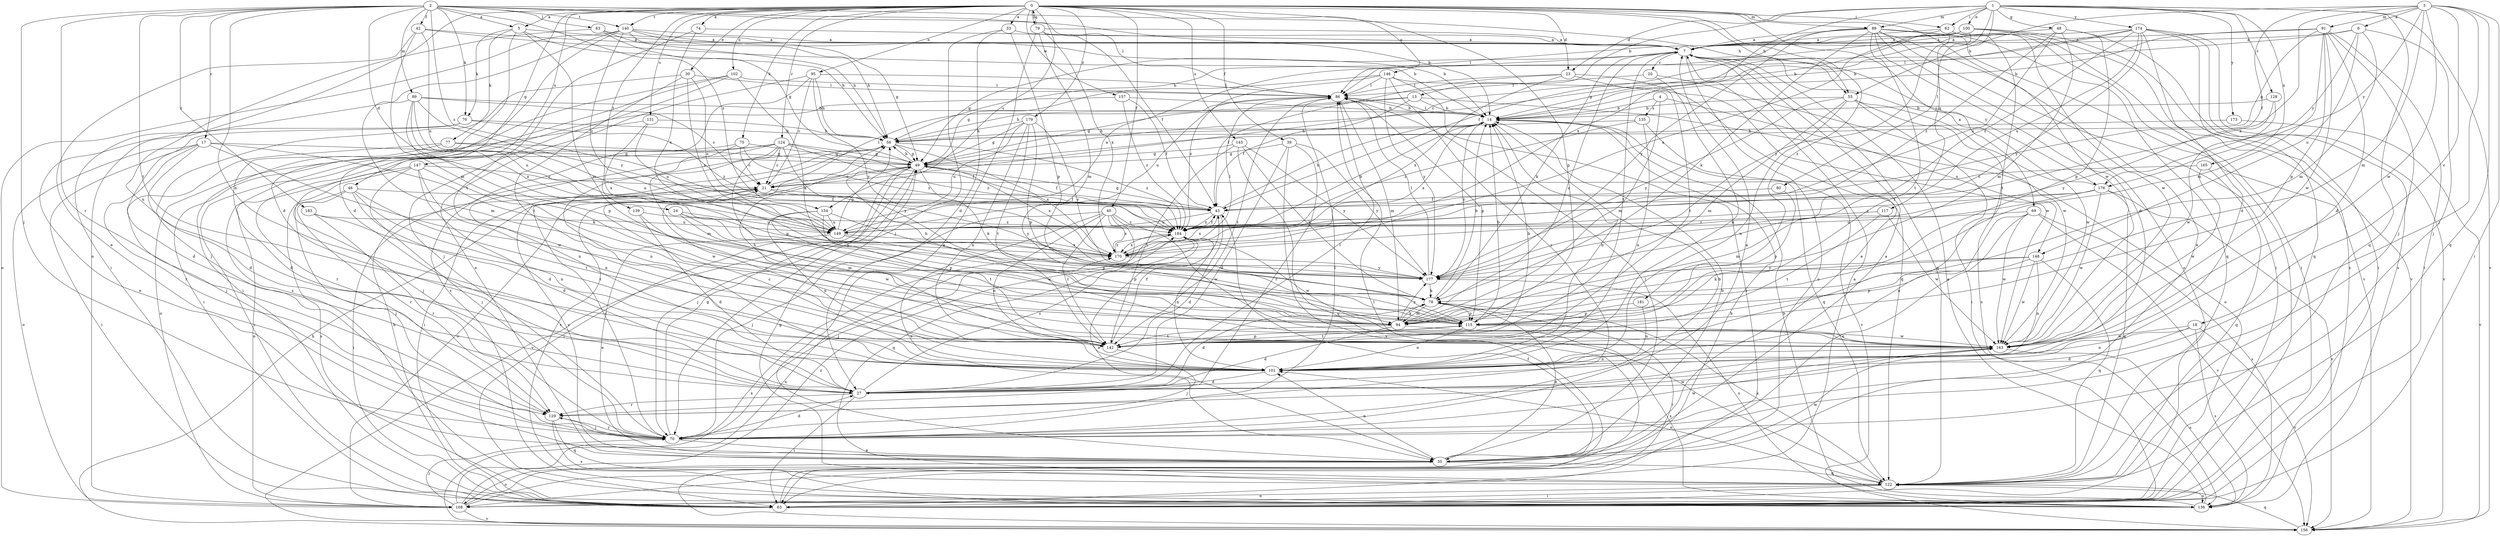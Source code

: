 strict digraph  {
0;
1;
2;
3;
4;
5;
6;
7;
13;
14;
17;
18;
20;
21;
23;
24;
27;
30;
33;
35;
39;
40;
42;
43;
46;
48;
49;
55;
56;
62;
63;
69;
70;
74;
75;
76;
77;
78;
79;
80;
83;
86;
88;
89;
91;
94;
95;
100;
101;
102;
108;
115;
117;
122;
124;
128;
129;
131;
134;
135;
136;
139;
140;
142;
145;
146;
147;
148;
149;
156;
157;
163;
165;
170;
173;
174;
176;
177;
179;
181;
183;
184;
0 -> 5  [label=a];
0 -> 23  [label=d];
0 -> 30  [label=e];
0 -> 33  [label=e];
0 -> 39  [label=f];
0 -> 40  [label=f];
0 -> 46  [label=g];
0 -> 55  [label=h];
0 -> 62  [label=i];
0 -> 69  [label=j];
0 -> 74  [label=k];
0 -> 75  [label=k];
0 -> 79  [label=l];
0 -> 88  [label=m];
0 -> 95  [label=n];
0 -> 102  [label=o];
0 -> 108  [label=o];
0 -> 115  [label=p];
0 -> 124  [label=r];
0 -> 131  [label=s];
0 -> 134  [label=s];
0 -> 139  [label=t];
0 -> 140  [label=t];
0 -> 145  [label=u];
0 -> 146  [label=u];
0 -> 147  [label=u];
0 -> 157  [label=w];
0 -> 163  [label=w];
0 -> 179  [label=z];
0 -> 181  [label=z];
1 -> 13  [label=b];
1 -> 23  [label=d];
1 -> 48  [label=g];
1 -> 62  [label=i];
1 -> 80  [label=l];
1 -> 88  [label=m];
1 -> 100  [label=n];
1 -> 117  [label=q];
1 -> 122  [label=q];
1 -> 128  [label=r];
1 -> 156  [label=v];
1 -> 165  [label=x];
1 -> 170  [label=x];
1 -> 173  [label=y];
1 -> 174  [label=y];
2 -> 5  [label=a];
2 -> 14  [label=b];
2 -> 17  [label=c];
2 -> 24  [label=d];
2 -> 42  [label=f];
2 -> 55  [label=h];
2 -> 70  [label=j];
2 -> 76  [label=k];
2 -> 83  [label=l];
2 -> 86  [label=l];
2 -> 89  [label=m];
2 -> 101  [label=n];
2 -> 129  [label=r];
2 -> 134  [label=s];
2 -> 140  [label=t];
2 -> 142  [label=t];
2 -> 183  [label=z];
2 -> 184  [label=z];
3 -> 6  [label=a];
3 -> 18  [label=c];
3 -> 43  [label=f];
3 -> 55  [label=h];
3 -> 63  [label=i];
3 -> 70  [label=j];
3 -> 91  [label=m];
3 -> 94  [label=m];
3 -> 122  [label=q];
3 -> 163  [label=w];
3 -> 170  [label=x];
3 -> 176  [label=y];
4 -> 14  [label=b];
4 -> 94  [label=m];
4 -> 135  [label=s];
4 -> 148  [label=u];
5 -> 7  [label=a];
5 -> 27  [label=d];
5 -> 56  [label=h];
5 -> 76  [label=k];
5 -> 77  [label=k];
5 -> 94  [label=m];
6 -> 7  [label=a];
6 -> 70  [label=j];
6 -> 86  [label=l];
6 -> 94  [label=m];
6 -> 148  [label=u];
6 -> 176  [label=y];
7 -> 20  [label=c];
7 -> 35  [label=e];
7 -> 49  [label=g];
7 -> 78  [label=k];
7 -> 108  [label=o];
7 -> 122  [label=q];
7 -> 142  [label=t];
7 -> 176  [label=y];
13 -> 14  [label=b];
13 -> 43  [label=f];
13 -> 49  [label=g];
13 -> 56  [label=h];
13 -> 108  [label=o];
14 -> 56  [label=h];
14 -> 86  [label=l];
14 -> 122  [label=q];
14 -> 170  [label=x];
14 -> 177  [label=y];
17 -> 27  [label=d];
17 -> 49  [label=g];
17 -> 63  [label=i];
17 -> 78  [label=k];
17 -> 108  [label=o];
17 -> 129  [label=r];
17 -> 163  [label=w];
18 -> 27  [label=d];
18 -> 101  [label=n];
18 -> 136  [label=s];
18 -> 156  [label=v];
18 -> 163  [label=w];
20 -> 86  [label=l];
20 -> 101  [label=n];
20 -> 163  [label=w];
21 -> 43  [label=f];
21 -> 63  [label=i];
21 -> 86  [label=l];
21 -> 177  [label=y];
23 -> 43  [label=f];
23 -> 86  [label=l];
23 -> 122  [label=q];
23 -> 142  [label=t];
23 -> 170  [label=x];
24 -> 94  [label=m];
24 -> 115  [label=p];
24 -> 149  [label=u];
24 -> 177  [label=y];
27 -> 63  [label=i];
27 -> 86  [label=l];
27 -> 129  [label=r];
27 -> 184  [label=z];
30 -> 70  [label=j];
30 -> 86  [label=l];
30 -> 142  [label=t];
30 -> 149  [label=u];
30 -> 170  [label=x];
33 -> 7  [label=a];
33 -> 27  [label=d];
33 -> 70  [label=j];
33 -> 115  [label=p];
35 -> 7  [label=a];
35 -> 14  [label=b];
35 -> 21  [label=c];
35 -> 86  [label=l];
35 -> 101  [label=n];
35 -> 108  [label=o];
35 -> 122  [label=q];
35 -> 163  [label=w];
39 -> 27  [label=d];
39 -> 49  [label=g];
39 -> 129  [label=r];
39 -> 156  [label=v];
39 -> 177  [label=y];
40 -> 35  [label=e];
40 -> 70  [label=j];
40 -> 101  [label=n];
40 -> 122  [label=q];
40 -> 142  [label=t];
40 -> 163  [label=w];
40 -> 170  [label=x];
40 -> 184  [label=z];
42 -> 7  [label=a];
42 -> 14  [label=b];
42 -> 35  [label=e];
42 -> 94  [label=m];
42 -> 149  [label=u];
43 -> 14  [label=b];
43 -> 27  [label=d];
43 -> 49  [label=g];
43 -> 149  [label=u];
43 -> 170  [label=x];
43 -> 184  [label=z];
46 -> 27  [label=d];
46 -> 43  [label=f];
46 -> 70  [label=j];
46 -> 101  [label=n];
46 -> 129  [label=r];
46 -> 142  [label=t];
48 -> 7  [label=a];
48 -> 63  [label=i];
48 -> 94  [label=m];
48 -> 115  [label=p];
48 -> 149  [label=u];
48 -> 184  [label=z];
49 -> 21  [label=c];
49 -> 43  [label=f];
49 -> 56  [label=h];
49 -> 63  [label=i];
49 -> 70  [label=j];
49 -> 78  [label=k];
49 -> 108  [label=o];
49 -> 156  [label=v];
49 -> 170  [label=x];
55 -> 14  [label=b];
55 -> 63  [label=i];
55 -> 94  [label=m];
55 -> 101  [label=n];
55 -> 136  [label=s];
55 -> 163  [label=w];
55 -> 177  [label=y];
56 -> 49  [label=g];
56 -> 63  [label=i];
56 -> 136  [label=s];
56 -> 170  [label=x];
56 -> 184  [label=z];
62 -> 7  [label=a];
62 -> 63  [label=i];
62 -> 142  [label=t];
62 -> 163  [label=w];
62 -> 170  [label=x];
62 -> 177  [label=y];
63 -> 7  [label=a];
63 -> 56  [label=h];
63 -> 86  [label=l];
69 -> 35  [label=e];
69 -> 101  [label=n];
69 -> 136  [label=s];
69 -> 149  [label=u];
69 -> 156  [label=v];
69 -> 163  [label=w];
70 -> 7  [label=a];
70 -> 14  [label=b];
70 -> 21  [label=c];
70 -> 27  [label=d];
70 -> 35  [label=e];
70 -> 49  [label=g];
70 -> 86  [label=l];
70 -> 129  [label=r];
70 -> 163  [label=w];
74 -> 7  [label=a];
74 -> 142  [label=t];
74 -> 170  [label=x];
75 -> 21  [label=c];
75 -> 49  [label=g];
75 -> 101  [label=n];
75 -> 129  [label=r];
75 -> 184  [label=z];
76 -> 27  [label=d];
76 -> 35  [label=e];
76 -> 56  [label=h];
76 -> 184  [label=z];
77 -> 27  [label=d];
77 -> 49  [label=g];
77 -> 70  [label=j];
77 -> 149  [label=u];
78 -> 14  [label=b];
78 -> 27  [label=d];
78 -> 35  [label=e];
78 -> 63  [label=i];
78 -> 94  [label=m];
78 -> 115  [label=p];
79 -> 7  [label=a];
79 -> 35  [label=e];
79 -> 43  [label=f];
79 -> 94  [label=m];
79 -> 170  [label=x];
79 -> 0  [label=q];
80 -> 43  [label=f];
80 -> 115  [label=p];
83 -> 7  [label=a];
83 -> 49  [label=g];
83 -> 56  [label=h];
83 -> 101  [label=n];
86 -> 14  [label=b];
86 -> 94  [label=m];
86 -> 115  [label=p];
86 -> 142  [label=t];
86 -> 149  [label=u];
88 -> 7  [label=a];
88 -> 27  [label=d];
88 -> 35  [label=e];
88 -> 43  [label=f];
88 -> 63  [label=i];
88 -> 78  [label=k];
88 -> 108  [label=o];
88 -> 122  [label=q];
88 -> 142  [label=t];
88 -> 156  [label=v];
88 -> 177  [label=y];
89 -> 14  [label=b];
89 -> 21  [label=c];
89 -> 94  [label=m];
89 -> 115  [label=p];
89 -> 149  [label=u];
89 -> 170  [label=x];
89 -> 184  [label=z];
91 -> 7  [label=a];
91 -> 14  [label=b];
91 -> 27  [label=d];
91 -> 49  [label=g];
91 -> 63  [label=i];
91 -> 70  [label=j];
91 -> 94  [label=m];
91 -> 115  [label=p];
91 -> 163  [label=w];
94 -> 7  [label=a];
94 -> 27  [label=d];
94 -> 56  [label=h];
94 -> 78  [label=k];
94 -> 136  [label=s];
94 -> 142  [label=t];
94 -> 177  [label=y];
95 -> 21  [label=c];
95 -> 35  [label=e];
95 -> 56  [label=h];
95 -> 86  [label=l];
95 -> 136  [label=s];
95 -> 177  [label=y];
100 -> 7  [label=a];
100 -> 14  [label=b];
100 -> 21  [label=c];
100 -> 56  [label=h];
100 -> 63  [label=i];
100 -> 86  [label=l];
100 -> 136  [label=s];
100 -> 156  [label=v];
101 -> 14  [label=b];
101 -> 21  [label=c];
101 -> 27  [label=d];
102 -> 63  [label=i];
102 -> 70  [label=j];
102 -> 78  [label=k];
102 -> 86  [label=l];
102 -> 136  [label=s];
108 -> 14  [label=b];
108 -> 43  [label=f];
108 -> 70  [label=j];
108 -> 156  [label=v];
108 -> 170  [label=x];
108 -> 184  [label=z];
115 -> 14  [label=b];
115 -> 101  [label=n];
115 -> 142  [label=t];
115 -> 163  [label=w];
117 -> 142  [label=t];
117 -> 163  [label=w];
117 -> 184  [label=z];
122 -> 49  [label=g];
122 -> 63  [label=i];
122 -> 78  [label=k];
122 -> 101  [label=n];
122 -> 108  [label=o];
122 -> 136  [label=s];
124 -> 21  [label=c];
124 -> 43  [label=f];
124 -> 49  [label=g];
124 -> 63  [label=i];
124 -> 70  [label=j];
124 -> 94  [label=m];
124 -> 101  [label=n];
124 -> 115  [label=p];
124 -> 177  [label=y];
124 -> 184  [label=z];
128 -> 14  [label=b];
128 -> 163  [label=w];
128 -> 177  [label=y];
129 -> 70  [label=j];
129 -> 122  [label=q];
129 -> 136  [label=s];
129 -> 163  [label=w];
131 -> 56  [label=h];
131 -> 108  [label=o];
131 -> 149  [label=u];
131 -> 170  [label=x];
134 -> 101  [label=n];
134 -> 115  [label=p];
134 -> 142  [label=t];
134 -> 149  [label=u];
134 -> 163  [label=w];
135 -> 56  [label=h];
135 -> 101  [label=n];
135 -> 156  [label=v];
135 -> 184  [label=z];
136 -> 7  [label=a];
136 -> 14  [label=b];
139 -> 27  [label=d];
139 -> 163  [label=w];
139 -> 184  [label=z];
140 -> 7  [label=a];
140 -> 14  [label=b];
140 -> 27  [label=d];
140 -> 49  [label=g];
140 -> 56  [label=h];
140 -> 63  [label=i];
140 -> 108  [label=o];
140 -> 149  [label=u];
142 -> 14  [label=b];
142 -> 21  [label=c];
142 -> 43  [label=f];
142 -> 56  [label=h];
142 -> 70  [label=j];
142 -> 115  [label=p];
145 -> 49  [label=g];
145 -> 78  [label=k];
145 -> 122  [label=q];
145 -> 142  [label=t];
145 -> 177  [label=y];
146 -> 49  [label=g];
146 -> 63  [label=i];
146 -> 86  [label=l];
146 -> 129  [label=r];
146 -> 163  [label=w];
146 -> 177  [label=y];
146 -> 184  [label=z];
147 -> 21  [label=c];
147 -> 27  [label=d];
147 -> 70  [label=j];
147 -> 101  [label=n];
147 -> 108  [label=o];
147 -> 136  [label=s];
147 -> 163  [label=w];
148 -> 78  [label=k];
148 -> 101  [label=n];
148 -> 115  [label=p];
148 -> 122  [label=q];
148 -> 163  [label=w];
148 -> 177  [label=y];
149 -> 7  [label=a];
149 -> 35  [label=e];
149 -> 49  [label=g];
149 -> 115  [label=p];
149 -> 170  [label=x];
156 -> 56  [label=h];
156 -> 122  [label=q];
156 -> 170  [label=x];
157 -> 14  [label=b];
157 -> 43  [label=f];
157 -> 63  [label=i];
157 -> 184  [label=z];
163 -> 101  [label=n];
163 -> 136  [label=s];
165 -> 21  [label=c];
165 -> 122  [label=q];
165 -> 163  [label=w];
170 -> 86  [label=l];
170 -> 177  [label=y];
170 -> 184  [label=z];
173 -> 56  [label=h];
173 -> 156  [label=v];
174 -> 7  [label=a];
174 -> 14  [label=b];
174 -> 27  [label=d];
174 -> 49  [label=g];
174 -> 122  [label=q];
174 -> 136  [label=s];
174 -> 149  [label=u];
174 -> 156  [label=v];
174 -> 177  [label=y];
174 -> 184  [label=z];
176 -> 7  [label=a];
176 -> 43  [label=f];
176 -> 94  [label=m];
176 -> 122  [label=q];
176 -> 156  [label=v];
176 -> 163  [label=w];
176 -> 184  [label=z];
177 -> 78  [label=k];
177 -> 86  [label=l];
177 -> 136  [label=s];
179 -> 49  [label=g];
179 -> 56  [label=h];
179 -> 101  [label=n];
179 -> 115  [label=p];
179 -> 142  [label=t];
179 -> 149  [label=u];
179 -> 177  [label=y];
181 -> 101  [label=n];
181 -> 115  [label=p];
183 -> 129  [label=r];
183 -> 142  [label=t];
183 -> 149  [label=u];
184 -> 14  [label=b];
184 -> 35  [label=e];
184 -> 43  [label=f];
184 -> 70  [label=j];
184 -> 101  [label=n];
184 -> 163  [label=w];
184 -> 170  [label=x];
}
